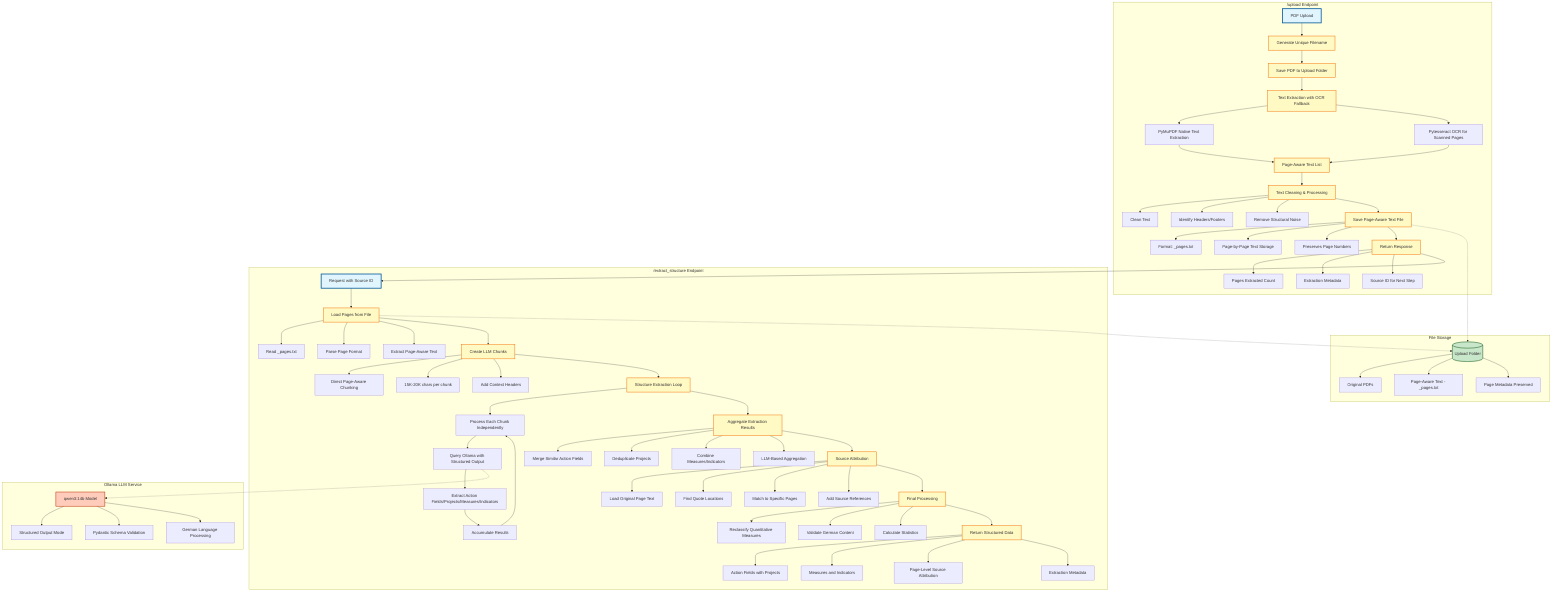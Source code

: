 graph TB
    %% Upload Endpoint Flow
    subgraph Upload["/upload Endpoint"]
        A[PDF Upload] --> B[Generate Unique Filename]
        B --> C[Save PDF to Upload Folder]

        C --> D[Text Extraction with OCR Fallback]
        D --> D1[PyMuPDF Native Text Extraction]
        D --> D2[Pytesseract OCR for Scanned Pages]
        D1 --> E[Page-Aware Text List]
        D2 --> E

        E --> F[Text Cleaning & Processing]
        F --> F1[Clean Text]
        F --> F2[Identify Headers/Footers]
        F --> F3[Remove Structural Noise]

        F --> G[Save Page-Aware Text File]
        G --> G1[Format: _pages.txt]
        G --> G2[Page-by-Page Text Storage]
        G --> G3[Preserves Page Numbers]

        G --> K[Return Response]
        K --> K1[Pages Extracted Count]
        K --> K2[Extraction Metadata]
        K --> K3[Source ID for Next Step]
    end

    %% Extract Structure Endpoint Flow
    subgraph Extract["/extract_structure Endpoint"]
        L[Request with Source ID] --> M[Load Pages from File]
        M --> M1[Read _pages.txt]
        M --> M2[Parse Page Format]
        M --> M3[Extract Page-Aware Text]

        M --> N[Create LLM Chunks]
        N --> N1[Direct Page-Aware Chunking]
        N --> N2[15K-20K chars per chunk]
        N --> N3[Add Context Headers]

        N --> O[Structure Extraction Loop]
        O --> O1[Process Each Chunk Independently]
        O1 --> O2[Query Ollama with Structured Output]
        O2 --> O3[Extract Action Fields/Projects/Measures/Indicators]
        O3 --> O4[Accumulate Results]
        O4 --> O1

        O --> P[Aggregate Extraction Results]
        P --> P1[Merge Similar Action Fields]
        P --> P2[Deduplicate Projects]
        P --> P3[Combine Measures/Indicators]
        P --> P4[LLM-Based Aggregation]

        P --> Q[Source Attribution]
        Q --> Q1[Load Original Page Text]
        Q --> Q2[Find Quote Locations]
        Q --> Q3[Match to Specific Pages]
        Q --> Q4[Add Source References]

        Q --> R[Final Processing]
        R --> R1[Reclassify Quantitative Measures]
        R --> R2[Validate German Content]
        R --> R3[Calculate Statistics]

        R --> S[Return Structured Data]
        S --> S1[Action Fields with Projects]
        S --> S2[Measures and Indicators]
        S --> S3[Page-Level Source Attribution]
        S --> S4[Extraction Metadata]
    end

    %% File Storage
    subgraph FileStorage["File Storage"]
        FS[(Upload Folder)]
        FS --> FS1[Original PDFs]
        FS --> FS2[Page-Aware Text - _pages.txt]
        FS --> FS3[Page Metadata Preserved]
    end

    %% Ollama Integration
    subgraph Ollama["Ollama LLM Service"]
        LLM[qwen3:14b Model]
        LLM --> LLM1[Structured Output Mode]
        LLM --> LLM2[Pydantic Schema Validation]
        LLM --> LLM3[German Language Processing]
    end

    %% Connect the flows
    K --> L
    G -.-> FS
    M -.-> FS
    O2 -.-> LLM

    %% Styling
    classDef endpoint fill:#e1f5fe,stroke:#01579b,stroke-width:3px
    classDef process fill:#fff9c4,stroke:#f57f17,stroke-width:2px
    classDef storage fill:#c8e6c9,stroke:#1b5e20,stroke-width:2px
    classDef external fill:#ffccbc,stroke:#bf360c,stroke-width:2px

    class A,L endpoint
    class FS storage
    class LLM external
    class B,C,D,E,F,G,K,M,N,O,P,Q,R,S process